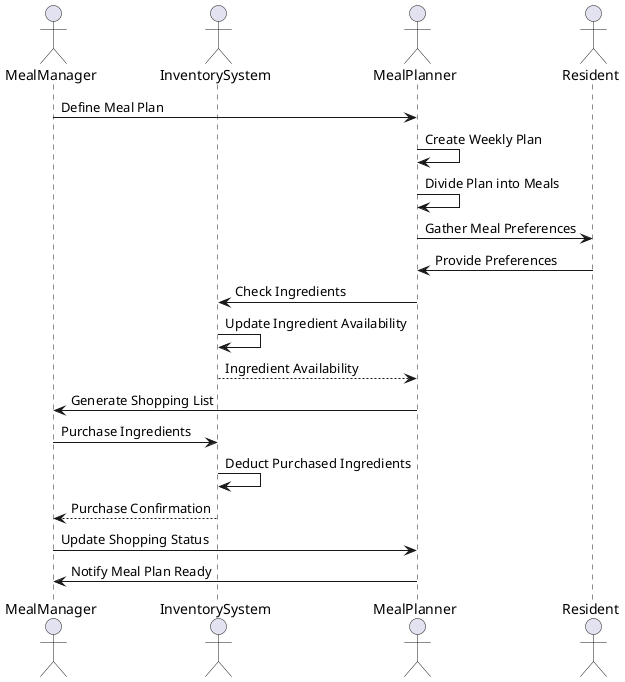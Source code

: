 'version-1'
@startuml Old Age Home Meal Management System

actor MealManager
actor InventorySystem
actor MealPlanner
actor Resident

MealManager -> MealPlanner: Define Meal Plan
MealPlanner -> MealPlanner: Create Weekly Plan
MealPlanner -> MealPlanner: Divide Plan into Meals

MealPlanner -> Resident: Gather Meal Preferences
Resident -> MealPlanner: Provide Preferences

MealPlanner -> InventorySystem: Check Ingredients
InventorySystem -> InventorySystem: Update Ingredient Availability
InventorySystem --> MealPlanner: Ingredient Availability

MealPlanner -> MealManager: Generate Shopping List

MealManager -> InventorySystem: Purchase Ingredients
InventorySystem -> InventorySystem: Deduct Purchased Ingredients
InventorySystem --> MealManager: Purchase Confirmation

MealManager -> MealPlanner: Update Shopping Status
MealPlanner -> MealManager: Notify Meal Plan Ready

@enduml


'version-2'
@startuml
actor MealManager
entity MealPlan
entity Inventory
database DataStore

MealManager -> MealPlan: Create Weekly Meal Plan
MealManager -> DataStore: Retrieve Resident Preferences

loop For each day in the week
    MealManager -> MealPlan: Plan Breakfast
    MealManager -> MealPlan: Plan Lunch
    MealManager -> MealPlan: Plan Afternoon Snack
    MealManager -> MealPlan: Plan Dinner
    
    alt Residents with special requirements
        MealManager -> MealPlan: Update Special Meals
    else
        MealManager -> MealPlan: Update Regular Meals
    end
end

MealManager -> Inventory: Check Ingredients

loop For each meal in the meal plan
    Inventory -> Inventory: Update Ingredient Quantities
end

MealManager -> Inventory: Purchase Ingredients
@enduml


'version-3'
@startuml
actor MealManager

MealManager -> MealPlanner: PlanWeeklyMeal()
activate MealPlanner

MealPlanner -> Resident: GetMealPreferences()
activate Resident
Resident --> MealPlanner: Preferences

MealPlanner -> InventorySystem: CheckInventory()
activate InventorySystem
InventorySystem --> MealPlanner: AvailableIngredients

MealPlanner -> Supplier: OrderIngredients(AvailableIngredients)
activate Supplier
Supplier --> MealPlanner: OrderConfirmation

MealPlanner -> MealPlanner: PrepareMealPlan()
activate MealPlanner
MealPlanner -> InventorySystem: DeductIngredients(OrderedIngredients)
InventorySystem --> MealPlanner: DeductionConfirmation

MealPlanner -> Resident: NotifyMealPlan()
deactivate Resident

MealPlanner --> MealManager: WeeklyMealPlan

deactivate Supplier
deactivate InventorySystem
deactivate MealPlanner
@enduml


'version-4'
@startuml
actor MealManager
participant MealPlanner
participant Supplier
participant Resident

MealManager -> MealPlanner: CreateWeeklyMealPlan()
activate MealPlanner

loop For each day in the week
    MealManager -> MealPlanner: SpecifyMealPlan(day)
    activate MealPlanner
    MealPlanner -> Resident: GetDietaryRequirements(day)
    activate Resident
    Resident --> MealPlanner: DietaryRequirements
    deactivate Resident
    MealPlanner -> Resident: GetFoodPreferences(day)
    activate Resident
    Resident --> MealPlanner: FoodPreferences
    deactivate Resident
    MealPlanner -> MealPlanner: CalculateIngredientQuantities(day)
    MealPlanner -> Supplier: PlaceIngredientOrder(day)
    activate Supplier
    Supplier --> MealPlanner: OrderConfirmation
    deactivate Supplier
    MealPlanner -> MealPlanner: UpdateInventory(day)
    deactivate MealPlanner
end loop

@enduml

